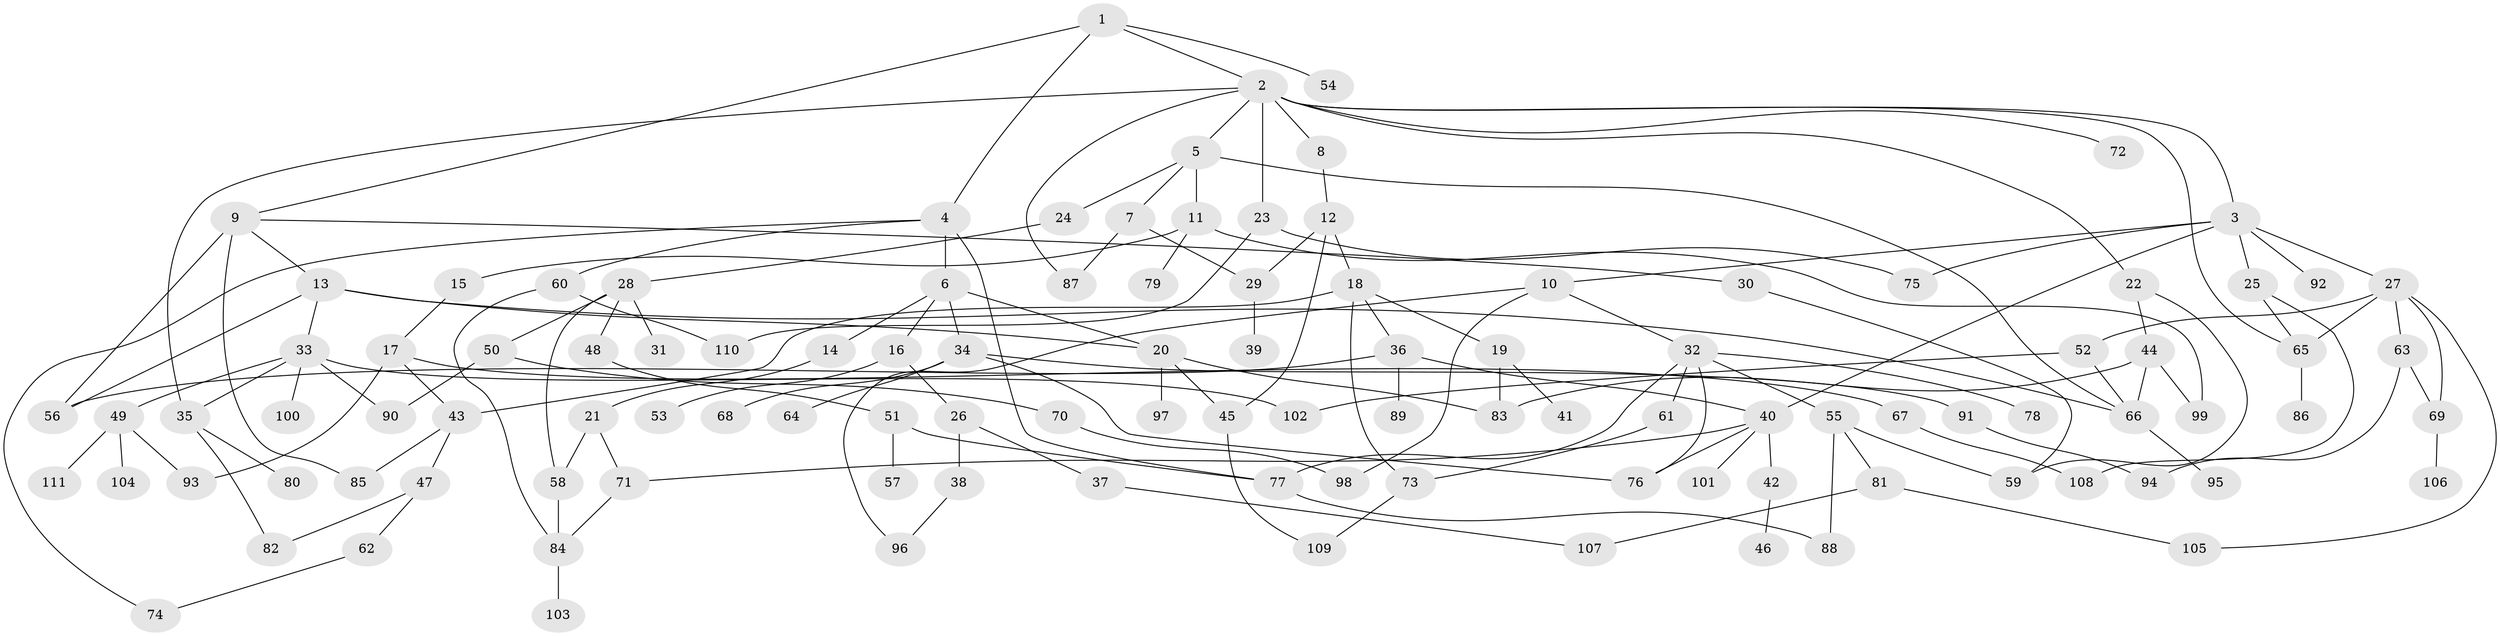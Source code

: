 // Generated by graph-tools (version 1.1) at 2025/10/02/27/25 16:10:54]
// undirected, 111 vertices, 155 edges
graph export_dot {
graph [start="1"]
  node [color=gray90,style=filled];
  1;
  2;
  3;
  4;
  5;
  6;
  7;
  8;
  9;
  10;
  11;
  12;
  13;
  14;
  15;
  16;
  17;
  18;
  19;
  20;
  21;
  22;
  23;
  24;
  25;
  26;
  27;
  28;
  29;
  30;
  31;
  32;
  33;
  34;
  35;
  36;
  37;
  38;
  39;
  40;
  41;
  42;
  43;
  44;
  45;
  46;
  47;
  48;
  49;
  50;
  51;
  52;
  53;
  54;
  55;
  56;
  57;
  58;
  59;
  60;
  61;
  62;
  63;
  64;
  65;
  66;
  67;
  68;
  69;
  70;
  71;
  72;
  73;
  74;
  75;
  76;
  77;
  78;
  79;
  80;
  81;
  82;
  83;
  84;
  85;
  86;
  87;
  88;
  89;
  90;
  91;
  92;
  93;
  94;
  95;
  96;
  97;
  98;
  99;
  100;
  101;
  102;
  103;
  104;
  105;
  106;
  107;
  108;
  109;
  110;
  111;
  1 -- 2;
  1 -- 4;
  1 -- 9;
  1 -- 54;
  2 -- 3;
  2 -- 5;
  2 -- 8;
  2 -- 22;
  2 -- 23;
  2 -- 72;
  2 -- 65;
  2 -- 35;
  2 -- 87;
  3 -- 10;
  3 -- 25;
  3 -- 27;
  3 -- 40;
  3 -- 75;
  3 -- 92;
  4 -- 6;
  4 -- 60;
  4 -- 77;
  4 -- 74;
  5 -- 7;
  5 -- 11;
  5 -- 24;
  5 -- 66;
  6 -- 14;
  6 -- 16;
  6 -- 20;
  6 -- 34;
  7 -- 29;
  7 -- 87;
  8 -- 12;
  9 -- 13;
  9 -- 30;
  9 -- 85;
  9 -- 56;
  10 -- 32;
  10 -- 98;
  10 -- 96;
  11 -- 15;
  11 -- 79;
  11 -- 99;
  12 -- 18;
  12 -- 45;
  12 -- 29;
  13 -- 33;
  13 -- 56;
  13 -- 66;
  13 -- 20;
  14 -- 21;
  15 -- 17;
  16 -- 26;
  16 -- 53;
  17 -- 43;
  17 -- 67;
  17 -- 93;
  18 -- 19;
  18 -- 36;
  18 -- 73;
  18 -- 43;
  19 -- 41;
  19 -- 83;
  20 -- 45;
  20 -- 97;
  20 -- 83;
  21 -- 71;
  21 -- 58;
  22 -- 44;
  22 -- 59;
  23 -- 110;
  23 -- 75;
  24 -- 28;
  25 -- 65;
  25 -- 108;
  26 -- 37;
  26 -- 38;
  27 -- 52;
  27 -- 63;
  27 -- 69;
  27 -- 105;
  27 -- 65;
  28 -- 31;
  28 -- 48;
  28 -- 50;
  28 -- 58;
  29 -- 39;
  30 -- 59;
  32 -- 55;
  32 -- 61;
  32 -- 78;
  32 -- 76;
  32 -- 77;
  33 -- 35;
  33 -- 49;
  33 -- 100;
  33 -- 102;
  33 -- 90;
  34 -- 64;
  34 -- 68;
  34 -- 91;
  34 -- 76;
  35 -- 80;
  35 -- 82;
  36 -- 89;
  36 -- 40;
  36 -- 56;
  37 -- 107;
  38 -- 96;
  40 -- 42;
  40 -- 71;
  40 -- 76;
  40 -- 101;
  42 -- 46;
  43 -- 47;
  43 -- 85;
  44 -- 83;
  44 -- 99;
  44 -- 66;
  45 -- 109;
  47 -- 62;
  47 -- 82;
  48 -- 51;
  49 -- 104;
  49 -- 111;
  49 -- 93;
  50 -- 70;
  50 -- 90;
  51 -- 57;
  51 -- 77;
  52 -- 66;
  52 -- 102;
  55 -- 81;
  55 -- 88;
  55 -- 59;
  58 -- 84;
  60 -- 84;
  60 -- 110;
  61 -- 73;
  62 -- 74;
  63 -- 94;
  63 -- 69;
  65 -- 86;
  66 -- 95;
  67 -- 108;
  69 -- 106;
  70 -- 98;
  71 -- 84;
  73 -- 109;
  77 -- 88;
  81 -- 107;
  81 -- 105;
  84 -- 103;
  91 -- 94;
}
